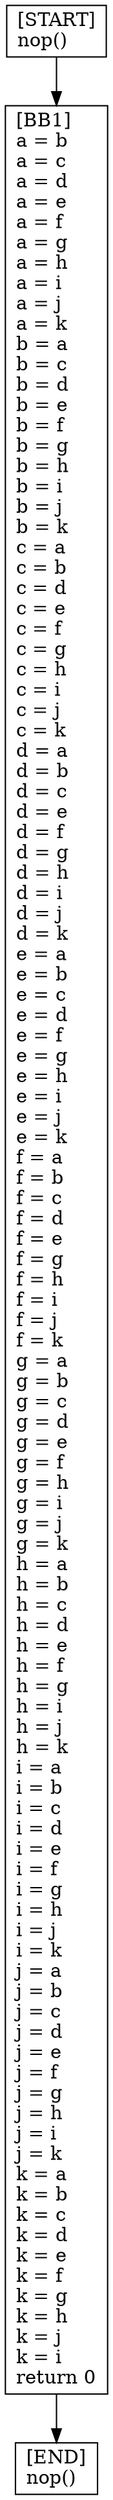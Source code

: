 digraph {
  node [shape=box]
  END [label="[END]\lnop()\l"];
  START [label="[START]\lnop()\l"];
  BB1 [label="[BB1]\la = b\la = c\la = d\la = e\la = f\la = g\la = h\la = i\la = j\la = k\lb = a\lb = c\lb = d\lb = e\lb = f\lb = g\lb = h\lb = i\lb = j\lb = k\lc = a\lc = b\lc = d\lc = e\lc = f\lc = g\lc = h\lc = i\lc = j\lc = k\ld = a\ld = b\ld = c\ld = e\ld = f\ld = g\ld = h\ld = i\ld = j\ld = k\le = a\le = b\le = c\le = d\le = f\le = g\le = h\le = i\le = j\le = k\lf = a\lf = b\lf = c\lf = d\lf = e\lf = g\lf = h\lf = i\lf = j\lf = k\lg = a\lg = b\lg = c\lg = d\lg = e\lg = f\lg = h\lg = i\lg = j\lg = k\lh = a\lh = b\lh = c\lh = d\lh = e\lh = f\lh = g\lh = i\lh = j\lh = k\li = a\li = b\li = c\li = d\li = e\li = f\li = g\li = h\li = j\li = k\lj = a\lj = b\lj = c\lj = d\lj = e\lj = f\lj = g\lj = h\lj = i\lj = k\lk = a\lk = b\lk = c\lk = d\lk = e\lk = f\lk = g\lk = h\lk = j\lk = i\lreturn 0\l"];
  START -> BB1;
  BB1 -> END;
}
